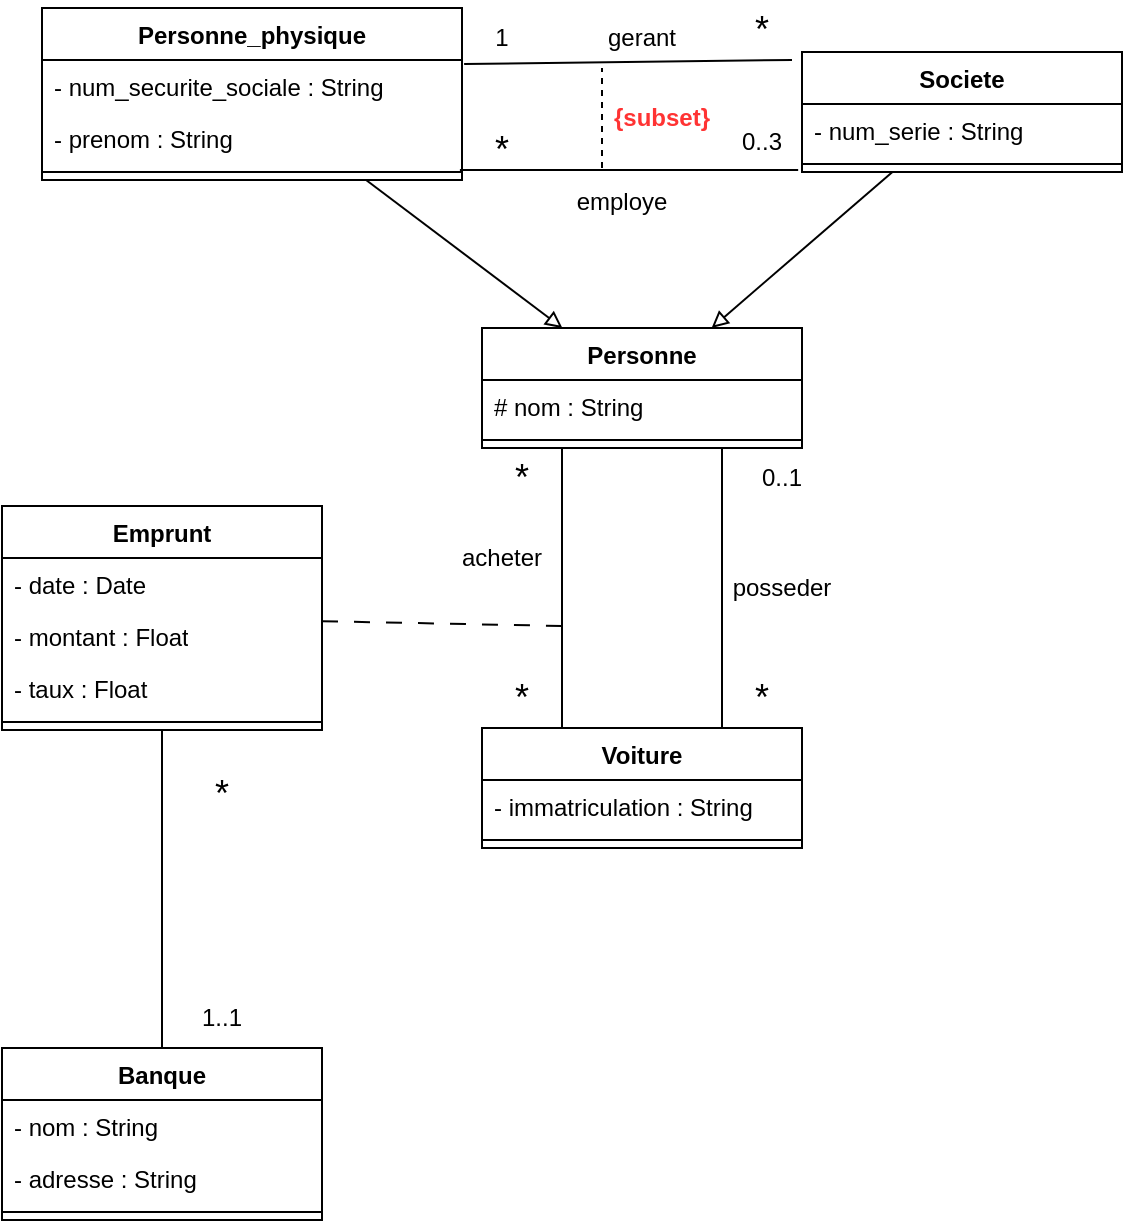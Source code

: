 <mxfile version="27.0.6">
  <diagram name="Page-1" id="Qh6MLPtgyq27dpL_RCzB">
    <mxGraphModel dx="898" dy="750" grid="1" gridSize="10" guides="1" tooltips="1" connect="1" arrows="1" fold="1" page="1" pageScale="1" pageWidth="827" pageHeight="1169" math="0" shadow="0">
      <root>
        <mxCell id="0" />
        <mxCell id="1" parent="0" />
        <mxCell id="E8GsACe5LGWshVPFuEjA-5" style="rounded=0;orthogonalLoop=1;jettySize=auto;html=1;endArrow=none;startFill=0;exitX=0.995;exitY=0.375;exitDx=0;exitDy=0;entryX=-0.012;entryY=0.808;entryDx=0;entryDy=0;exitPerimeter=0;entryPerimeter=0;" edge="1" parent="1" source="NnWVfERcVlbIyjYWj2Bb-3">
          <mxGeometry relative="1" as="geometry">
            <mxPoint x="478.08" y="361.008" as="targetPoint" />
          </mxGeometry>
        </mxCell>
        <mxCell id="E8GsACe5LGWshVPFuEjA-18" style="rounded=0;orthogonalLoop=1;jettySize=auto;html=1;endArrow=block;endFill=0;" edge="1" parent="1" source="NnWVfERcVlbIyjYWj2Bb-1" target="E8GsACe5LGWshVPFuEjA-13">
          <mxGeometry relative="1" as="geometry" />
        </mxCell>
        <mxCell id="NnWVfERcVlbIyjYWj2Bb-1" value="Personne_physique" style="swimlane;fontStyle=1;align=center;verticalAlign=top;childLayout=stackLayout;horizontal=1;startSize=26;horizontalStack=0;resizeParent=1;resizeParentMax=0;resizeLast=0;collapsible=1;marginBottom=0;whiteSpace=wrap;html=1;" parent="1" vertex="1">
          <mxGeometry x="100" y="280" width="210" height="86" as="geometry" />
        </mxCell>
        <mxCell id="NnWVfERcVlbIyjYWj2Bb-2" value="- num_securite_sociale : String" style="text;strokeColor=none;fillColor=none;align=left;verticalAlign=top;spacingLeft=4;spacingRight=4;overflow=hidden;rotatable=0;points=[[0,0.5],[1,0.5]];portConstraint=eastwest;whiteSpace=wrap;html=1;" parent="NnWVfERcVlbIyjYWj2Bb-1" vertex="1">
          <mxGeometry y="26" width="210" height="26" as="geometry" />
        </mxCell>
        <mxCell id="E8GsACe5LGWshVPFuEjA-19" value="- prenom : String" style="text;strokeColor=none;fillColor=none;align=left;verticalAlign=top;spacingLeft=4;spacingRight=4;overflow=hidden;rotatable=0;points=[[0,0.5],[1,0.5]];portConstraint=eastwest;whiteSpace=wrap;html=1;" vertex="1" parent="NnWVfERcVlbIyjYWj2Bb-1">
          <mxGeometry y="52" width="210" height="26" as="geometry" />
        </mxCell>
        <mxCell id="NnWVfERcVlbIyjYWj2Bb-3" value="" style="line;strokeWidth=1;fillColor=none;align=left;verticalAlign=middle;spacingTop=-1;spacingLeft=3;spacingRight=3;rotatable=0;labelPosition=right;points=[];portConstraint=eastwest;strokeColor=inherit;" parent="NnWVfERcVlbIyjYWj2Bb-1" vertex="1">
          <mxGeometry y="78" width="210" height="8" as="geometry" />
        </mxCell>
        <mxCell id="NnWVfERcVlbIyjYWj2Bb-5" value="Voiture" style="swimlane;fontStyle=1;align=center;verticalAlign=top;childLayout=stackLayout;horizontal=1;startSize=26;horizontalStack=0;resizeParent=1;resizeParentMax=0;resizeLast=0;collapsible=1;marginBottom=0;whiteSpace=wrap;html=1;" parent="1" vertex="1">
          <mxGeometry x="320" y="640" width="160" height="60" as="geometry" />
        </mxCell>
        <mxCell id="NnWVfERcVlbIyjYWj2Bb-6" value="- immatriculation : String" style="text;strokeColor=none;fillColor=none;align=left;verticalAlign=top;spacingLeft=4;spacingRight=4;overflow=hidden;rotatable=0;points=[[0,0.5],[1,0.5]];portConstraint=eastwest;whiteSpace=wrap;html=1;" parent="NnWVfERcVlbIyjYWj2Bb-5" vertex="1">
          <mxGeometry y="26" width="160" height="26" as="geometry" />
        </mxCell>
        <mxCell id="NnWVfERcVlbIyjYWj2Bb-7" value="" style="line;strokeWidth=1;fillColor=none;align=left;verticalAlign=middle;spacingTop=-1;spacingLeft=3;spacingRight=3;rotatable=0;labelPosition=right;points=[];portConstraint=eastwest;strokeColor=inherit;" parent="NnWVfERcVlbIyjYWj2Bb-5" vertex="1">
          <mxGeometry y="52" width="160" height="8" as="geometry" />
        </mxCell>
        <mxCell id="E8GsACe5LGWshVPFuEjA-17" style="rounded=0;orthogonalLoop=1;jettySize=auto;html=1;endArrow=block;endFill=0;" edge="1" parent="1" source="E8GsACe5LGWshVPFuEjA-1" target="E8GsACe5LGWshVPFuEjA-13">
          <mxGeometry relative="1" as="geometry" />
        </mxCell>
        <mxCell id="E8GsACe5LGWshVPFuEjA-1" value="Societe" style="swimlane;fontStyle=1;align=center;verticalAlign=top;childLayout=stackLayout;horizontal=1;startSize=26;horizontalStack=0;resizeParent=1;resizeParentMax=0;resizeLast=0;collapsible=1;marginBottom=0;whiteSpace=wrap;html=1;" vertex="1" parent="1">
          <mxGeometry x="480" y="302" width="160" height="60" as="geometry" />
        </mxCell>
        <mxCell id="E8GsACe5LGWshVPFuEjA-2" value="- num_serie : String" style="text;strokeColor=none;fillColor=none;align=left;verticalAlign=top;spacingLeft=4;spacingRight=4;overflow=hidden;rotatable=0;points=[[0,0.5],[1,0.5]];portConstraint=eastwest;whiteSpace=wrap;html=1;" vertex="1" parent="E8GsACe5LGWshVPFuEjA-1">
          <mxGeometry y="26" width="160" height="26" as="geometry" />
        </mxCell>
        <mxCell id="E8GsACe5LGWshVPFuEjA-3" value="" style="line;strokeWidth=1;fillColor=none;align=left;verticalAlign=middle;spacingTop=-1;spacingLeft=3;spacingRight=3;rotatable=0;labelPosition=right;points=[];portConstraint=eastwest;strokeColor=inherit;" vertex="1" parent="E8GsACe5LGWshVPFuEjA-1">
          <mxGeometry y="52" width="160" height="8" as="geometry" />
        </mxCell>
        <mxCell id="E8GsACe5LGWshVPFuEjA-6" value="0..3" style="text;html=1;align=center;verticalAlign=middle;whiteSpace=wrap;rounded=0;" vertex="1" parent="1">
          <mxGeometry x="430" y="332" width="60" height="30" as="geometry" />
        </mxCell>
        <mxCell id="E8GsACe5LGWshVPFuEjA-9" value="&lt;font style=&quot;font-size: 18px;&quot;&gt;*&lt;/font&gt;" style="text;html=1;align=center;verticalAlign=middle;whiteSpace=wrap;rounded=0;" vertex="1" parent="1">
          <mxGeometry x="430" y="610" width="60" height="30" as="geometry" />
        </mxCell>
        <mxCell id="E8GsACe5LGWshVPFuEjA-10" value="&lt;font style=&quot;font-size: 18px;&quot;&gt;*&lt;/font&gt;" style="text;html=1;align=center;verticalAlign=middle;whiteSpace=wrap;rounded=0;" vertex="1" parent="1">
          <mxGeometry x="310" y="610" width="60" height="30" as="geometry" />
        </mxCell>
        <mxCell id="E8GsACe5LGWshVPFuEjA-11" value="&lt;font style=&quot;font-size: 18px;&quot;&gt;*&lt;/font&gt;" style="text;html=1;align=center;verticalAlign=middle;whiteSpace=wrap;rounded=0;" vertex="1" parent="1">
          <mxGeometry x="310" y="500" width="60" height="30" as="geometry" />
        </mxCell>
        <mxCell id="E8GsACe5LGWshVPFuEjA-12" value="0..1" style="text;html=1;align=center;verticalAlign=middle;whiteSpace=wrap;rounded=0;" vertex="1" parent="1">
          <mxGeometry x="440" y="500" width="60" height="30" as="geometry" />
        </mxCell>
        <mxCell id="E8GsACe5LGWshVPFuEjA-20" style="rounded=0;orthogonalLoop=1;jettySize=auto;html=1;endArrow=none;startFill=0;exitX=0.256;exitY=0.962;exitDx=0;exitDy=0;exitPerimeter=0;entryX=0.25;entryY=0;entryDx=0;entryDy=0;" edge="1" parent="1" source="E8GsACe5LGWshVPFuEjA-16" target="NnWVfERcVlbIyjYWj2Bb-5">
          <mxGeometry relative="1" as="geometry" />
        </mxCell>
        <mxCell id="E8GsACe5LGWshVPFuEjA-21" style="rounded=0;orthogonalLoop=1;jettySize=auto;html=1;entryX=0.75;entryY=0;entryDx=0;entryDy=0;exitX=0.75;exitY=1;exitDx=0;exitDy=0;exitPerimeter=0;endArrow=none;startFill=0;" edge="1" parent="1" source="E8GsACe5LGWshVPFuEjA-16" target="NnWVfERcVlbIyjYWj2Bb-5">
          <mxGeometry relative="1" as="geometry" />
        </mxCell>
        <mxCell id="E8GsACe5LGWshVPFuEjA-48" style="rounded=0;orthogonalLoop=1;jettySize=auto;html=1;entryX=0.75;entryY=0;entryDx=0;entryDy=0;endArrow=none;startFill=0;exitX=0.75;exitY=1;exitDx=0;exitDy=0;" edge="1" parent="1" source="E8GsACe5LGWshVPFuEjA-13" target="NnWVfERcVlbIyjYWj2Bb-5">
          <mxGeometry relative="1" as="geometry" />
        </mxCell>
        <mxCell id="E8GsACe5LGWshVPFuEjA-49" style="rounded=0;orthogonalLoop=1;jettySize=auto;html=1;entryX=0.25;entryY=0;entryDx=0;entryDy=0;endArrow=none;startFill=0;exitX=0.25;exitY=1;exitDx=0;exitDy=0;" edge="1" parent="1" source="E8GsACe5LGWshVPFuEjA-13" target="NnWVfERcVlbIyjYWj2Bb-5">
          <mxGeometry relative="1" as="geometry" />
        </mxCell>
        <mxCell id="E8GsACe5LGWshVPFuEjA-13" value="Personne" style="swimlane;fontStyle=1;align=center;verticalAlign=top;childLayout=stackLayout;horizontal=1;startSize=26;horizontalStack=0;resizeParent=1;resizeParentMax=0;resizeLast=0;collapsible=1;marginBottom=0;whiteSpace=wrap;html=1;" vertex="1" parent="1">
          <mxGeometry x="320" y="440" width="160" height="60" as="geometry" />
        </mxCell>
        <mxCell id="E8GsACe5LGWshVPFuEjA-14" value="# nom : String" style="text;strokeColor=none;fillColor=none;align=left;verticalAlign=top;spacingLeft=4;spacingRight=4;overflow=hidden;rotatable=0;points=[[0,0.5],[1,0.5]];portConstraint=eastwest;whiteSpace=wrap;html=1;" vertex="1" parent="E8GsACe5LGWshVPFuEjA-13">
          <mxGeometry y="26" width="160" height="26" as="geometry" />
        </mxCell>
        <mxCell id="E8GsACe5LGWshVPFuEjA-15" value="" style="line;strokeWidth=1;fillColor=none;align=left;verticalAlign=middle;spacingTop=-1;spacingLeft=3;spacingRight=3;rotatable=0;labelPosition=right;points=[];portConstraint=eastwest;strokeColor=inherit;" vertex="1" parent="E8GsACe5LGWshVPFuEjA-13">
          <mxGeometry y="52" width="160" height="8" as="geometry" />
        </mxCell>
        <mxCell id="E8GsACe5LGWshVPFuEjA-22" value="posseder" style="text;html=1;align=center;verticalAlign=middle;whiteSpace=wrap;rounded=0;" vertex="1" parent="1">
          <mxGeometry x="440" y="554.5" width="60" height="30" as="geometry" />
        </mxCell>
        <mxCell id="E8GsACe5LGWshVPFuEjA-23" value="acheter" style="text;html=1;align=center;verticalAlign=middle;whiteSpace=wrap;rounded=0;" vertex="1" parent="1">
          <mxGeometry x="300" y="540" width="60" height="30" as="geometry" />
        </mxCell>
        <mxCell id="E8GsACe5LGWshVPFuEjA-28" style="rounded=0;orthogonalLoop=1;jettySize=auto;html=1;endArrow=none;startFill=0;dashed=1;dashPattern=8 8;" edge="1" parent="1" source="E8GsACe5LGWshVPFuEjA-24">
          <mxGeometry relative="1" as="geometry">
            <mxPoint x="360" y="589" as="targetPoint" />
          </mxGeometry>
        </mxCell>
        <mxCell id="E8GsACe5LGWshVPFuEjA-35" style="rounded=0;orthogonalLoop=1;jettySize=auto;html=1;entryX=0.5;entryY=0;entryDx=0;entryDy=0;endArrow=none;startFill=0;" edge="1" parent="1" source="E8GsACe5LGWshVPFuEjA-24" target="E8GsACe5LGWshVPFuEjA-31">
          <mxGeometry relative="1" as="geometry" />
        </mxCell>
        <mxCell id="E8GsACe5LGWshVPFuEjA-24" value="Emprunt" style="swimlane;fontStyle=1;align=center;verticalAlign=top;childLayout=stackLayout;horizontal=1;startSize=26;horizontalStack=0;resizeParent=1;resizeParentMax=0;resizeLast=0;collapsible=1;marginBottom=0;whiteSpace=wrap;html=1;" vertex="1" parent="1">
          <mxGeometry x="80" y="529" width="160" height="112" as="geometry" />
        </mxCell>
        <mxCell id="E8GsACe5LGWshVPFuEjA-25" value="- date : Date" style="text;strokeColor=none;fillColor=none;align=left;verticalAlign=top;spacingLeft=4;spacingRight=4;overflow=hidden;rotatable=0;points=[[0,0.5],[1,0.5]];portConstraint=eastwest;whiteSpace=wrap;html=1;" vertex="1" parent="E8GsACe5LGWshVPFuEjA-24">
          <mxGeometry y="26" width="160" height="26" as="geometry" />
        </mxCell>
        <mxCell id="E8GsACe5LGWshVPFuEjA-29" value="- montant : Float" style="text;strokeColor=none;fillColor=none;align=left;verticalAlign=top;spacingLeft=4;spacingRight=4;overflow=hidden;rotatable=0;points=[[0,0.5],[1,0.5]];portConstraint=eastwest;whiteSpace=wrap;html=1;" vertex="1" parent="E8GsACe5LGWshVPFuEjA-24">
          <mxGeometry y="52" width="160" height="26" as="geometry" />
        </mxCell>
        <mxCell id="E8GsACe5LGWshVPFuEjA-30" value="- taux : Float" style="text;strokeColor=none;fillColor=none;align=left;verticalAlign=top;spacingLeft=4;spacingRight=4;overflow=hidden;rotatable=0;points=[[0,0.5],[1,0.5]];portConstraint=eastwest;whiteSpace=wrap;html=1;" vertex="1" parent="E8GsACe5LGWshVPFuEjA-24">
          <mxGeometry y="78" width="160" height="26" as="geometry" />
        </mxCell>
        <mxCell id="E8GsACe5LGWshVPFuEjA-26" value="" style="line;strokeWidth=1;fillColor=none;align=left;verticalAlign=middle;spacingTop=-1;spacingLeft=3;spacingRight=3;rotatable=0;labelPosition=right;points=[];portConstraint=eastwest;strokeColor=inherit;" vertex="1" parent="E8GsACe5LGWshVPFuEjA-24">
          <mxGeometry y="104" width="160" height="8" as="geometry" />
        </mxCell>
        <mxCell id="E8GsACe5LGWshVPFuEjA-31" value="Banque" style="swimlane;fontStyle=1;align=center;verticalAlign=top;childLayout=stackLayout;horizontal=1;startSize=26;horizontalStack=0;resizeParent=1;resizeParentMax=0;resizeLast=0;collapsible=1;marginBottom=0;whiteSpace=wrap;html=1;" vertex="1" parent="1">
          <mxGeometry x="80" y="800" width="160" height="86" as="geometry" />
        </mxCell>
        <mxCell id="E8GsACe5LGWshVPFuEjA-32" value="- nom : String" style="text;strokeColor=none;fillColor=none;align=left;verticalAlign=top;spacingLeft=4;spacingRight=4;overflow=hidden;rotatable=0;points=[[0,0.5],[1,0.5]];portConstraint=eastwest;whiteSpace=wrap;html=1;" vertex="1" parent="E8GsACe5LGWshVPFuEjA-31">
          <mxGeometry y="26" width="160" height="26" as="geometry" />
        </mxCell>
        <mxCell id="E8GsACe5LGWshVPFuEjA-38" value="- adresse : String" style="text;strokeColor=none;fillColor=none;align=left;verticalAlign=top;spacingLeft=4;spacingRight=4;overflow=hidden;rotatable=0;points=[[0,0.5],[1,0.5]];portConstraint=eastwest;whiteSpace=wrap;html=1;" vertex="1" parent="E8GsACe5LGWshVPFuEjA-31">
          <mxGeometry y="52" width="160" height="26" as="geometry" />
        </mxCell>
        <mxCell id="E8GsACe5LGWshVPFuEjA-33" value="" style="line;strokeWidth=1;fillColor=none;align=left;verticalAlign=middle;spacingTop=-1;spacingLeft=3;spacingRight=3;rotatable=0;labelPosition=right;points=[];portConstraint=eastwest;strokeColor=inherit;" vertex="1" parent="E8GsACe5LGWshVPFuEjA-31">
          <mxGeometry y="78" width="160" height="8" as="geometry" />
        </mxCell>
        <mxCell id="E8GsACe5LGWshVPFuEjA-36" value="1..1" style="text;html=1;align=center;verticalAlign=middle;whiteSpace=wrap;rounded=0;" vertex="1" parent="1">
          <mxGeometry x="160" y="770" width="60" height="30" as="geometry" />
        </mxCell>
        <mxCell id="E8GsACe5LGWshVPFuEjA-37" value="&lt;font style=&quot;font-size: 18px;&quot;&gt;*&lt;/font&gt;" style="text;html=1;align=center;verticalAlign=middle;whiteSpace=wrap;rounded=0;" vertex="1" parent="1">
          <mxGeometry x="160" y="658" width="60" height="30" as="geometry" />
        </mxCell>
        <mxCell id="E8GsACe5LGWshVPFuEjA-39" value="&lt;font style=&quot;font-size: 18px;&quot;&gt;*&lt;/font&gt;" style="text;html=1;align=center;verticalAlign=middle;whiteSpace=wrap;rounded=0;" vertex="1" parent="1">
          <mxGeometry x="300" y="336" width="60" height="30" as="geometry" />
        </mxCell>
        <mxCell id="E8GsACe5LGWshVPFuEjA-41" value="employe" style="text;html=1;align=center;verticalAlign=middle;whiteSpace=wrap;rounded=0;" vertex="1" parent="1">
          <mxGeometry x="360" y="362" width="60" height="30" as="geometry" />
        </mxCell>
        <mxCell id="E8GsACe5LGWshVPFuEjA-42" style="rounded=0;orthogonalLoop=1;jettySize=auto;html=1;entryX=0.75;entryY=1;entryDx=0;entryDy=0;endArrow=none;startFill=0;exitX=1.005;exitY=0.077;exitDx=0;exitDy=0;exitPerimeter=0;" edge="1" parent="1" source="NnWVfERcVlbIyjYWj2Bb-2" target="E8GsACe5LGWshVPFuEjA-43">
          <mxGeometry relative="1" as="geometry" />
        </mxCell>
        <mxCell id="E8GsACe5LGWshVPFuEjA-43" value="&lt;font style=&quot;font-size: 18px;&quot;&gt;*&lt;/font&gt;" style="text;html=1;align=center;verticalAlign=middle;whiteSpace=wrap;rounded=0;" vertex="1" parent="1">
          <mxGeometry x="430" y="276" width="60" height="30" as="geometry" />
        </mxCell>
        <mxCell id="E8GsACe5LGWshVPFuEjA-44" value="1" style="text;html=1;align=center;verticalAlign=middle;whiteSpace=wrap;rounded=0;" vertex="1" parent="1">
          <mxGeometry x="300" y="280" width="60" height="30" as="geometry" />
        </mxCell>
        <mxCell id="E8GsACe5LGWshVPFuEjA-45" value="gerant" style="text;html=1;align=center;verticalAlign=middle;whiteSpace=wrap;rounded=0;" vertex="1" parent="1">
          <mxGeometry x="370" y="280" width="60" height="30" as="geometry" />
        </mxCell>
        <mxCell id="E8GsACe5LGWshVPFuEjA-46" value="" style="endArrow=none;dashed=1;html=1;rounded=0;" edge="1" parent="1">
          <mxGeometry width="50" height="50" relative="1" as="geometry">
            <mxPoint x="380" y="360" as="sourcePoint" />
            <mxPoint x="380" y="310" as="targetPoint" />
          </mxGeometry>
        </mxCell>
        <mxCell id="E8GsACe5LGWshVPFuEjA-47" value="&lt;b&gt;&lt;font style=&quot;color: rgb(255, 51, 51);&quot;&gt;{subset}&lt;/font&gt;&lt;/b&gt;" style="text;html=1;align=center;verticalAlign=middle;whiteSpace=wrap;rounded=0;" vertex="1" parent="1">
          <mxGeometry x="380" y="320" width="60" height="30" as="geometry" />
        </mxCell>
      </root>
    </mxGraphModel>
  </diagram>
</mxfile>

